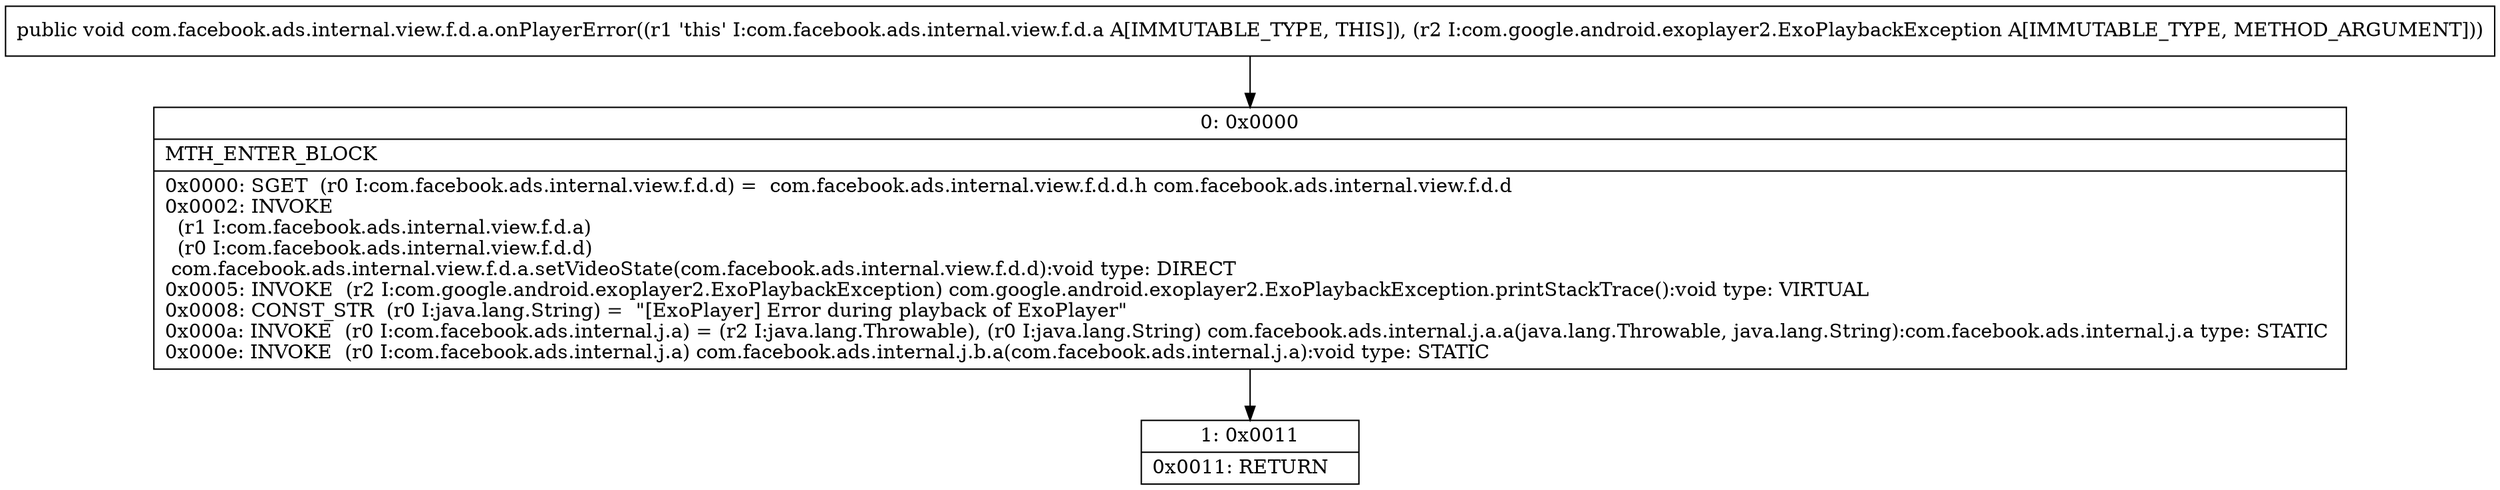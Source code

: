 digraph "CFG forcom.facebook.ads.internal.view.f.d.a.onPlayerError(Lcom\/google\/android\/exoplayer2\/ExoPlaybackException;)V" {
Node_0 [shape=record,label="{0\:\ 0x0000|MTH_ENTER_BLOCK\l|0x0000: SGET  (r0 I:com.facebook.ads.internal.view.f.d.d) =  com.facebook.ads.internal.view.f.d.d.h com.facebook.ads.internal.view.f.d.d \l0x0002: INVOKE  \l  (r1 I:com.facebook.ads.internal.view.f.d.a)\l  (r0 I:com.facebook.ads.internal.view.f.d.d)\l com.facebook.ads.internal.view.f.d.a.setVideoState(com.facebook.ads.internal.view.f.d.d):void type: DIRECT \l0x0005: INVOKE  (r2 I:com.google.android.exoplayer2.ExoPlaybackException) com.google.android.exoplayer2.ExoPlaybackException.printStackTrace():void type: VIRTUAL \l0x0008: CONST_STR  (r0 I:java.lang.String) =  \"[ExoPlayer] Error during playback of ExoPlayer\" \l0x000a: INVOKE  (r0 I:com.facebook.ads.internal.j.a) = (r2 I:java.lang.Throwable), (r0 I:java.lang.String) com.facebook.ads.internal.j.a.a(java.lang.Throwable, java.lang.String):com.facebook.ads.internal.j.a type: STATIC \l0x000e: INVOKE  (r0 I:com.facebook.ads.internal.j.a) com.facebook.ads.internal.j.b.a(com.facebook.ads.internal.j.a):void type: STATIC \l}"];
Node_1 [shape=record,label="{1\:\ 0x0011|0x0011: RETURN   \l}"];
MethodNode[shape=record,label="{public void com.facebook.ads.internal.view.f.d.a.onPlayerError((r1 'this' I:com.facebook.ads.internal.view.f.d.a A[IMMUTABLE_TYPE, THIS]), (r2 I:com.google.android.exoplayer2.ExoPlaybackException A[IMMUTABLE_TYPE, METHOD_ARGUMENT])) }"];
MethodNode -> Node_0;
Node_0 -> Node_1;
}

